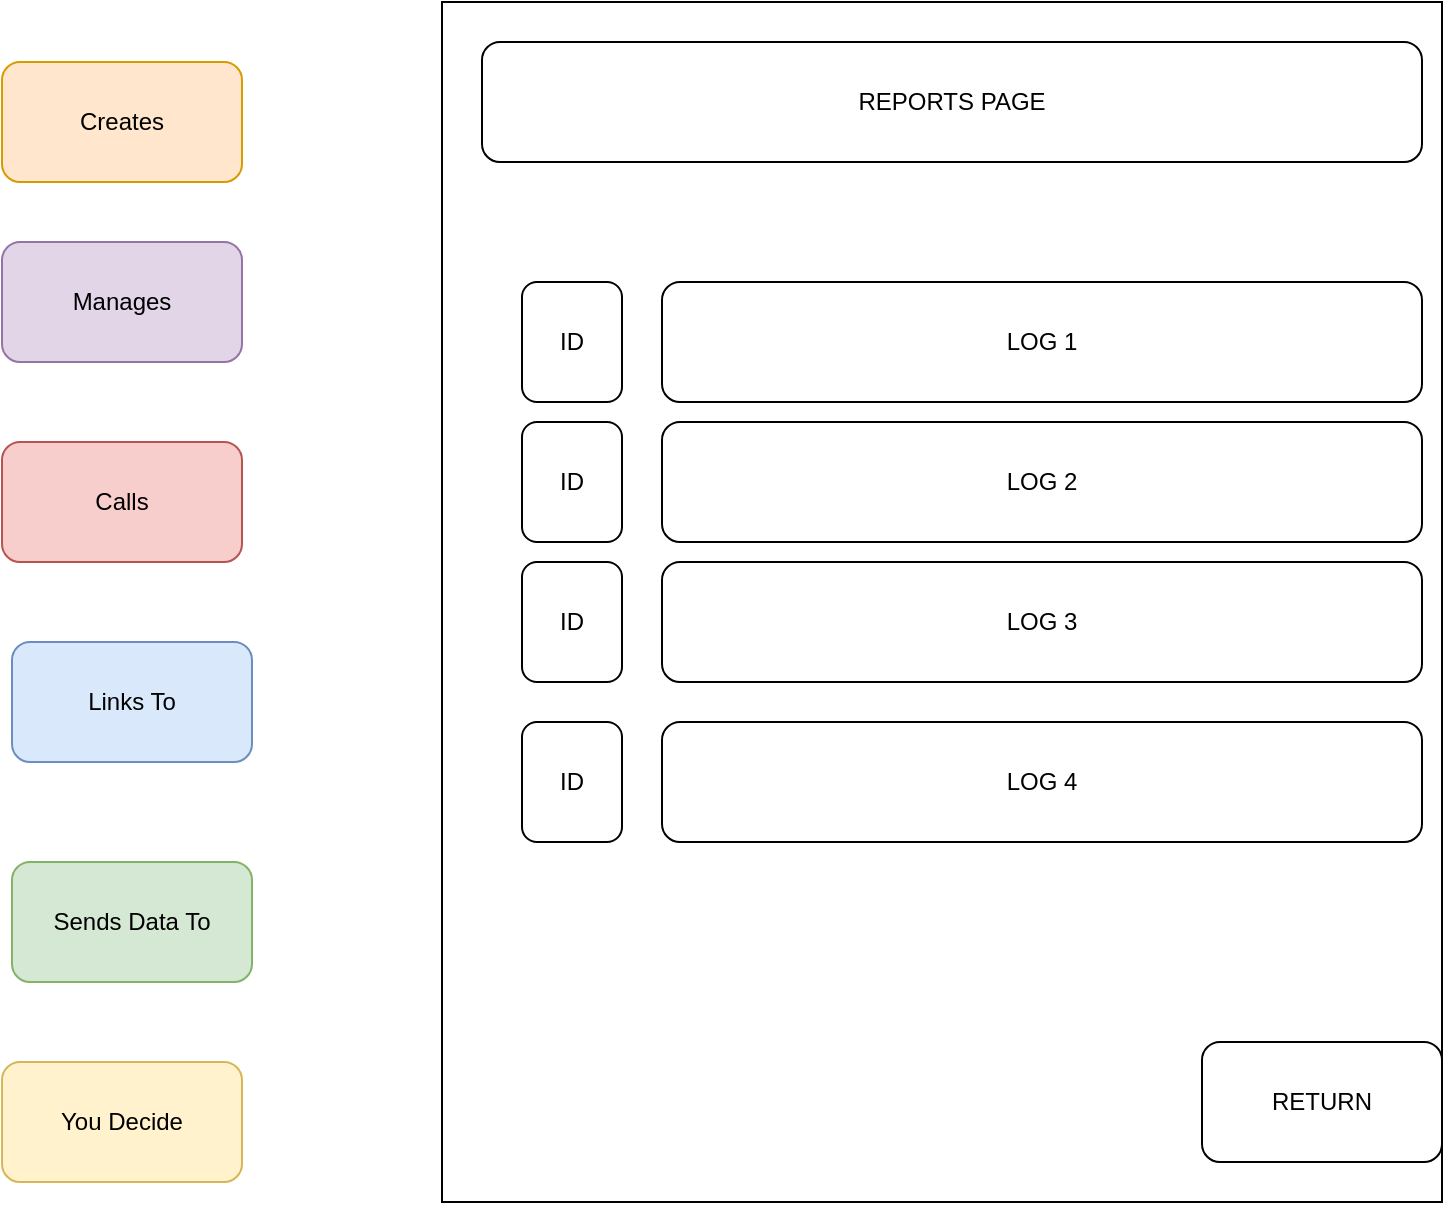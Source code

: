 <mxfile version="24.0.4" type="github">
  <diagram name="Página-1" id="hNAxjIGaJdhHwA7gnnjn">
    <mxGraphModel dx="880" dy="472" grid="1" gridSize="10" guides="1" tooltips="1" connect="1" arrows="1" fold="1" page="1" pageScale="1" pageWidth="827" pageHeight="1169" math="0" shadow="0">
      <root>
        <mxCell id="0" />
        <mxCell id="1" parent="0" />
        <mxCell id="9Bf6Wea90JQik3r4SX6L-1" value="Creates" style="rounded=1;whiteSpace=wrap;html=1;fillColor=#ffe6cc;strokeColor=#d79b00;" parent="1" vertex="1">
          <mxGeometry x="80" y="50" width="120" height="60" as="geometry" />
        </mxCell>
        <mxCell id="9Bf6Wea90JQik3r4SX6L-2" value="You Decide" style="rounded=1;whiteSpace=wrap;html=1;fillColor=#fff2cc;strokeColor=#d6b656;" parent="1" vertex="1">
          <mxGeometry x="80" y="550" width="120" height="60" as="geometry" />
        </mxCell>
        <mxCell id="9Bf6Wea90JQik3r4SX6L-3" value="Sends Data To" style="rounded=1;whiteSpace=wrap;html=1;fillColor=#d5e8d4;strokeColor=#82b366;" parent="1" vertex="1">
          <mxGeometry x="85" y="450" width="120" height="60" as="geometry" />
        </mxCell>
        <mxCell id="9Bf6Wea90JQik3r4SX6L-4" value="Links To" style="rounded=1;whiteSpace=wrap;html=1;fillColor=#dae8fc;strokeColor=#6c8ebf;" parent="1" vertex="1">
          <mxGeometry x="85" y="340" width="120" height="60" as="geometry" />
        </mxCell>
        <mxCell id="9Bf6Wea90JQik3r4SX6L-5" value="Calls" style="rounded=1;whiteSpace=wrap;html=1;fillColor=#f8cecc;strokeColor=#b85450;" parent="1" vertex="1">
          <mxGeometry x="80" y="240" width="120" height="60" as="geometry" />
        </mxCell>
        <mxCell id="9Bf6Wea90JQik3r4SX6L-6" value="Manages" style="rounded=1;whiteSpace=wrap;html=1;fillColor=#e1d5e7;strokeColor=#9673a6;" parent="1" vertex="1">
          <mxGeometry x="80" y="140" width="120" height="60" as="geometry" />
        </mxCell>
        <mxCell id="9Bf6Wea90JQik3r4SX6L-7" value="" style="rounded=0;whiteSpace=wrap;html=1;" parent="1" vertex="1">
          <mxGeometry x="300" y="20" width="500" height="600" as="geometry" />
        </mxCell>
        <mxCell id="9Bf6Wea90JQik3r4SX6L-8" value="REPORTS PAGE" style="rounded=1;whiteSpace=wrap;html=1;" parent="1" vertex="1">
          <mxGeometry x="320" y="40" width="470" height="60" as="geometry" />
        </mxCell>
        <mxCell id="9Bf6Wea90JQik3r4SX6L-18" value="ID" style="rounded=1;whiteSpace=wrap;html=1;" parent="1" vertex="1">
          <mxGeometry x="340" y="160" width="50" height="60" as="geometry" />
        </mxCell>
        <mxCell id="9Bf6Wea90JQik3r4SX6L-19" value="LOG 1" style="rounded=1;whiteSpace=wrap;html=1;" parent="1" vertex="1">
          <mxGeometry x="410" y="160" width="380" height="60" as="geometry" />
        </mxCell>
        <mxCell id="9Bf6Wea90JQik3r4SX6L-22" value="ID" style="rounded=1;whiteSpace=wrap;html=1;" parent="1" vertex="1">
          <mxGeometry x="340" y="230" width="50" height="60" as="geometry" />
        </mxCell>
        <mxCell id="9Bf6Wea90JQik3r4SX6L-26" value="ID" style="rounded=1;whiteSpace=wrap;html=1;" parent="1" vertex="1">
          <mxGeometry x="340" y="300" width="50" height="60" as="geometry" />
        </mxCell>
        <mxCell id="9Bf6Wea90JQik3r4SX6L-30" value="ID" style="rounded=1;whiteSpace=wrap;html=1;" parent="1" vertex="1">
          <mxGeometry x="340" y="380" width="50" height="60" as="geometry" />
        </mxCell>
        <mxCell id="9Bf6Wea90JQik3r4SX6L-34" value="RETURN" style="rounded=1;whiteSpace=wrap;html=1;" parent="1" vertex="1">
          <mxGeometry x="680" y="540" width="120" height="60" as="geometry" />
        </mxCell>
        <mxCell id="9Bf6Wea90JQik3r4SX6L-35" value="LOG 2" style="rounded=1;whiteSpace=wrap;html=1;" parent="1" vertex="1">
          <mxGeometry x="410" y="230" width="380" height="60" as="geometry" />
        </mxCell>
        <mxCell id="9Bf6Wea90JQik3r4SX6L-36" value="LOG 3" style="rounded=1;whiteSpace=wrap;html=1;" parent="1" vertex="1">
          <mxGeometry x="410" y="300" width="380" height="60" as="geometry" />
        </mxCell>
        <mxCell id="9Bf6Wea90JQik3r4SX6L-37" value="LOG 4" style="rounded=1;whiteSpace=wrap;html=1;" parent="1" vertex="1">
          <mxGeometry x="410" y="380" width="380" height="60" as="geometry" />
        </mxCell>
      </root>
    </mxGraphModel>
  </diagram>
</mxfile>
